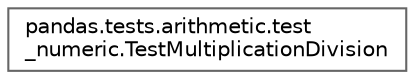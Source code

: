 digraph "Graphical Class Hierarchy"
{
 // LATEX_PDF_SIZE
  bgcolor="transparent";
  edge [fontname=Helvetica,fontsize=10,labelfontname=Helvetica,labelfontsize=10];
  node [fontname=Helvetica,fontsize=10,shape=box,height=0.2,width=0.4];
  rankdir="LR";
  Node0 [id="Node000000",label="pandas.tests.arithmetic.test\l_numeric.TestMultiplicationDivision",height=0.2,width=0.4,color="grey40", fillcolor="white", style="filled",URL="$db/d49/classpandas_1_1tests_1_1arithmetic_1_1test__numeric_1_1TestMultiplicationDivision.html",tooltip=" "];
}
